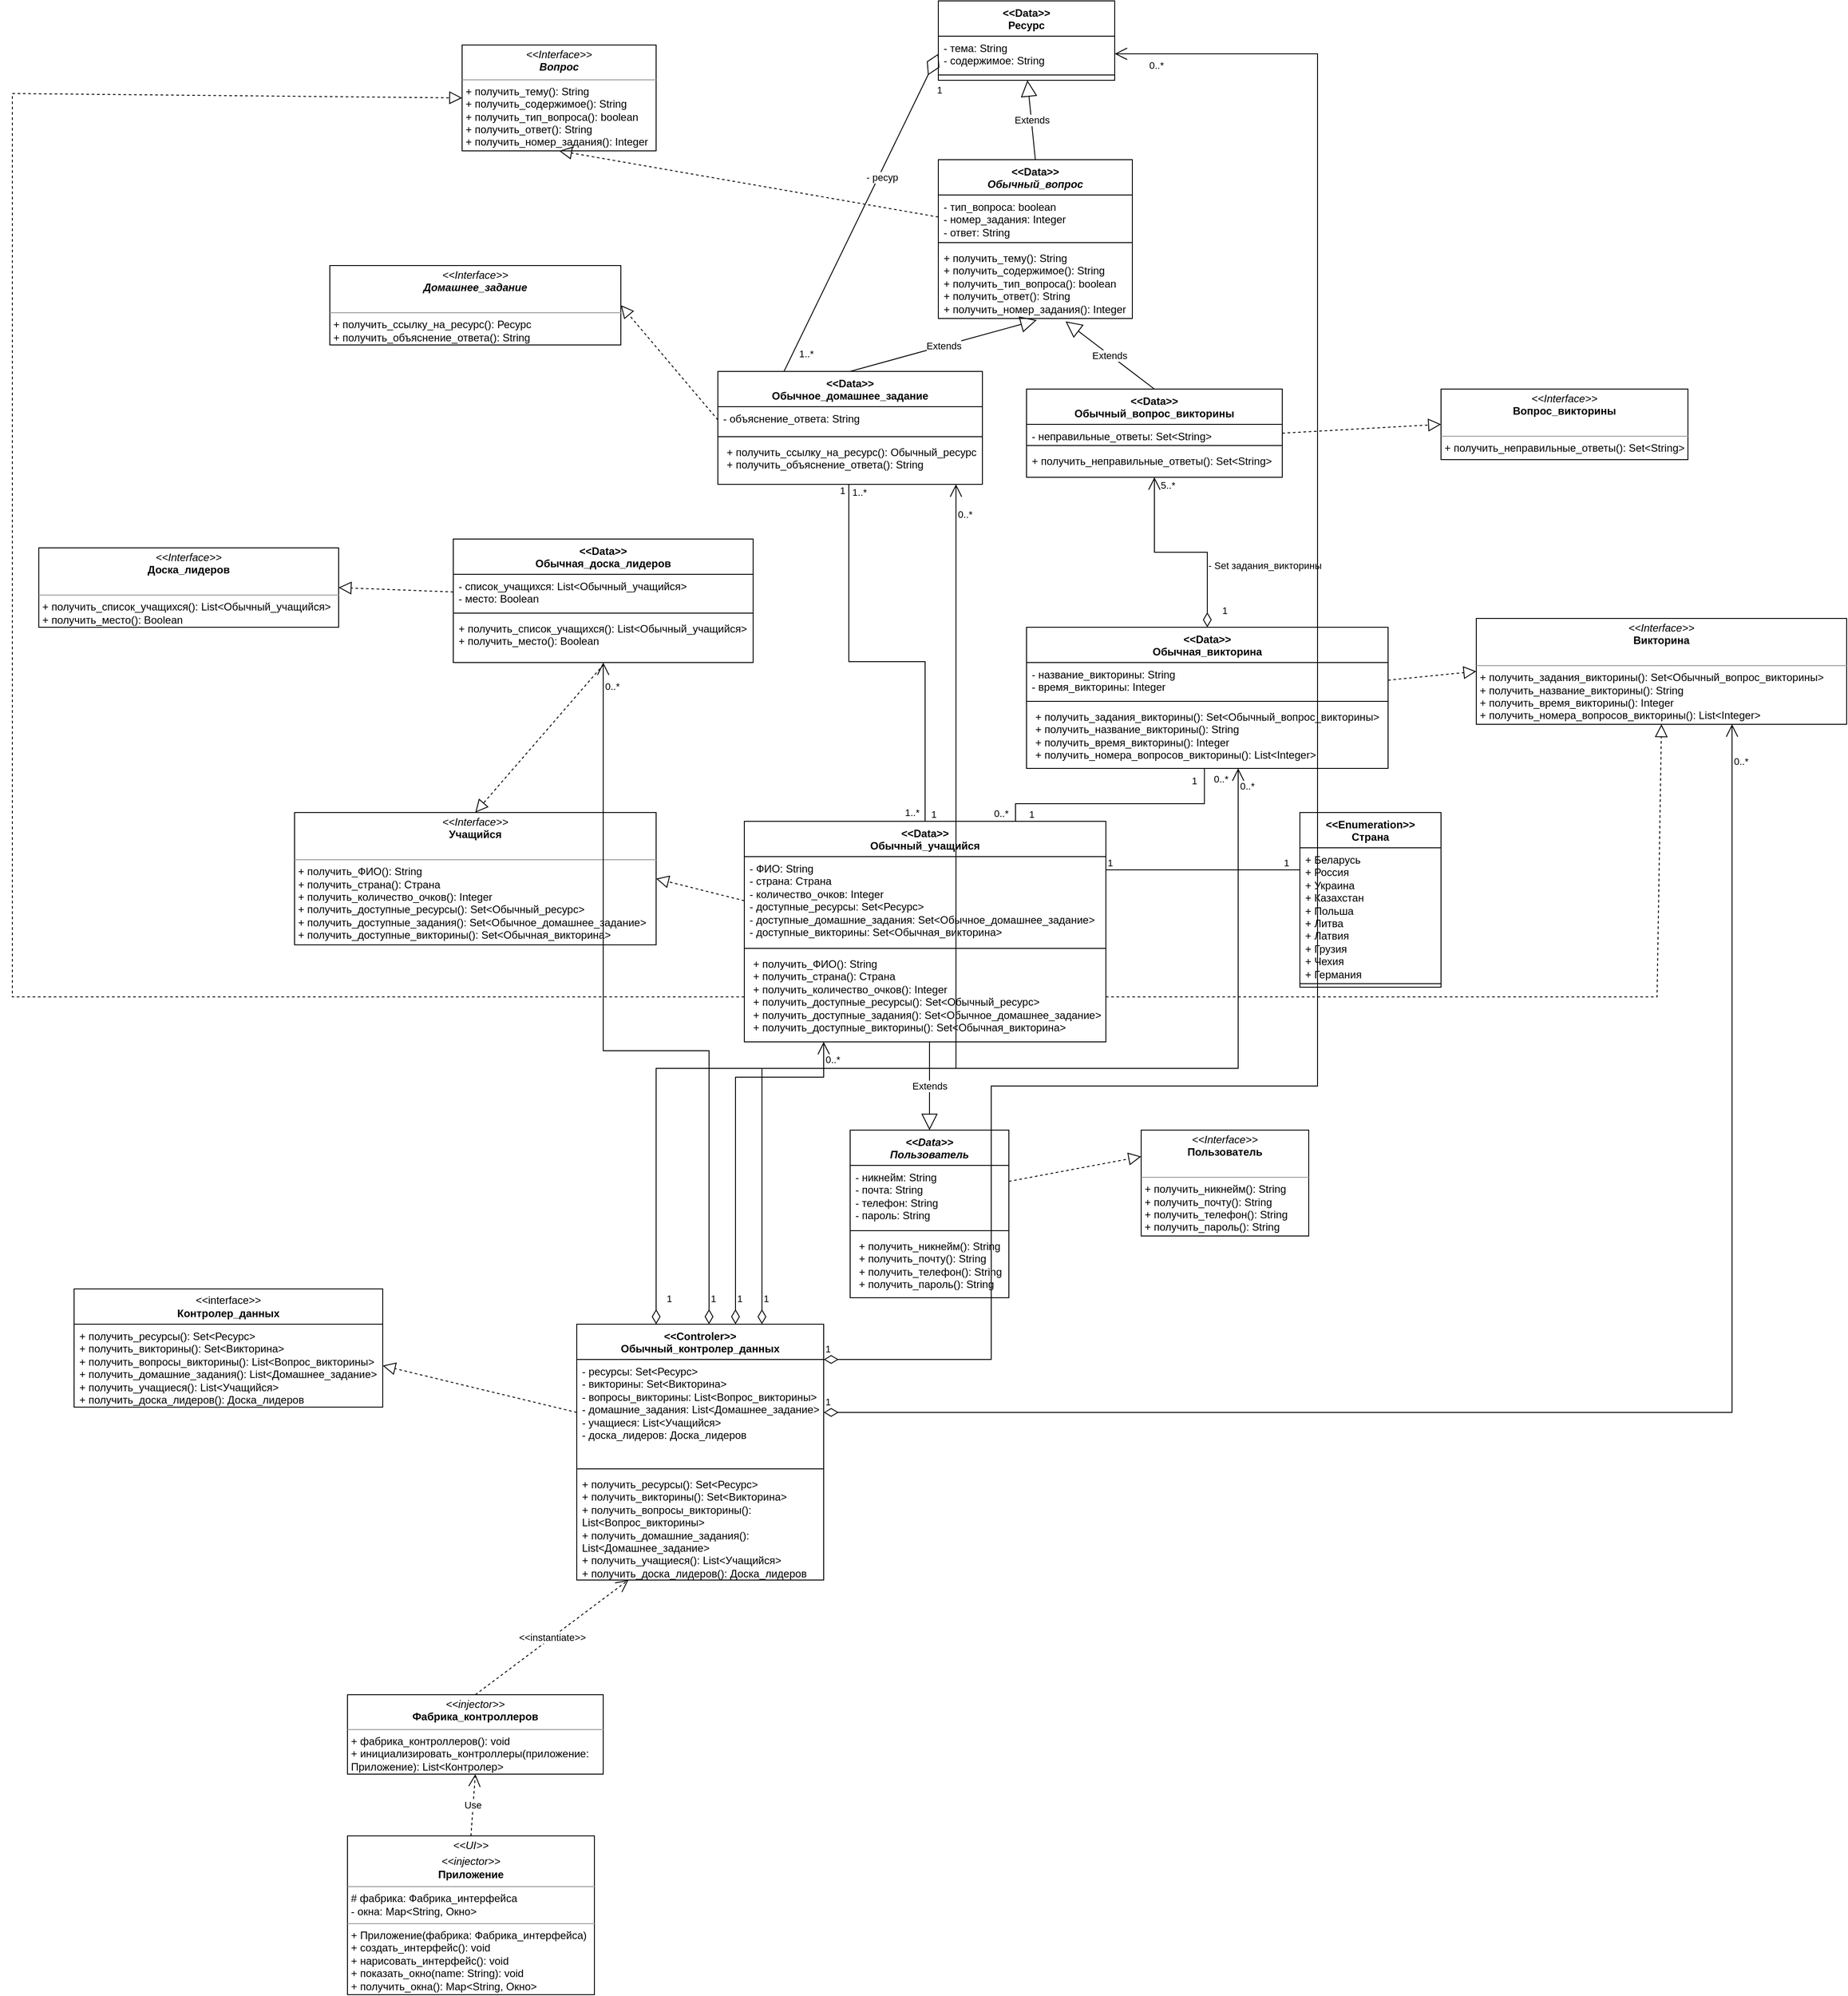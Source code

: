 <mxfile version="22.1.4" type="device">
  <diagram name="Страница — 1" id="WNhZa8YI8Y1QSuW_6eWL">
    <mxGraphModel dx="1750" dy="1505" grid="1" gridSize="10" guides="0" tooltips="1" connect="1" arrows="1" fold="1" page="1" pageScale="1" pageWidth="827" pageHeight="1169" math="0" shadow="0">
      <root>
        <mxCell id="0" />
        <mxCell id="1" parent="0" />
        <mxCell id="aSfR3cdHJvdj-De-Dn_6-27" value="Extends" style="endArrow=block;endSize=16;endFill=0;html=1;rounded=0;entryX=0.656;entryY=1.041;entryDx=0;entryDy=0;entryPerimeter=0;exitX=0.5;exitY=0;exitDx=0;exitDy=0;" parent="1" source="aSfR3cdHJvdj-De-Dn_6-136" target="aSfR3cdHJvdj-De-Dn_6-111" edge="1">
          <mxGeometry width="160" relative="1" as="geometry">
            <mxPoint x="460.0" y="340" as="sourcePoint" />
            <mxPoint x="325.63" y="140" as="targetPoint" />
          </mxGeometry>
        </mxCell>
        <mxCell id="aSfR3cdHJvdj-De-Dn_6-40" value="Extends" style="endArrow=block;endSize=16;endFill=0;html=1;rounded=0;entryX=0.507;entryY=1.022;entryDx=0;entryDy=0;entryPerimeter=0;exitX=0.5;exitY=0;exitDx=0;exitDy=0;" parent="1" source="aSfR3cdHJvdj-De-Dn_6-124" target="aSfR3cdHJvdj-De-Dn_6-111" edge="1">
          <mxGeometry width="160" relative="1" as="geometry">
            <mxPoint x="175" y="360.0" as="sourcePoint" />
            <mxPoint x="304.63" y="140" as="targetPoint" />
          </mxGeometry>
        </mxCell>
        <mxCell id="aSfR3cdHJvdj-De-Dn_6-43" value="&lt;i&gt;&amp;lt;&amp;lt;Data&amp;gt;&amp;gt;&lt;br&gt;Пользователь&lt;/i&gt;" style="swimlane;fontStyle=1;align=center;verticalAlign=top;childLayout=stackLayout;horizontal=1;startSize=40;horizontalStack=0;resizeParent=1;resizeParentMax=0;resizeLast=0;collapsible=1;marginBottom=0;whiteSpace=wrap;html=1;" parent="1" vertex="1">
          <mxGeometry x="150" y="1180" width="180" height="190" as="geometry" />
        </mxCell>
        <mxCell id="aSfR3cdHJvdj-De-Dn_6-44" value="- никнейм: String&lt;br&gt;- почта: String&lt;br&gt;- телефон: String&lt;br&gt;- пароль: String" style="text;strokeColor=none;fillColor=none;align=left;verticalAlign=top;spacingLeft=4;spacingRight=4;overflow=hidden;rotatable=0;points=[[0,0.5],[1,0.5]];portConstraint=eastwest;whiteSpace=wrap;html=1;" parent="aSfR3cdHJvdj-De-Dn_6-43" vertex="1">
          <mxGeometry y="40" width="180" height="70" as="geometry" />
        </mxCell>
        <mxCell id="aSfR3cdHJvdj-De-Dn_6-45" value="" style="line;strokeWidth=1;fillColor=none;align=left;verticalAlign=middle;spacingTop=-1;spacingLeft=3;spacingRight=3;rotatable=0;labelPosition=right;points=[];portConstraint=eastwest;strokeColor=inherit;" parent="aSfR3cdHJvdj-De-Dn_6-43" vertex="1">
          <mxGeometry y="110" width="180" height="8" as="geometry" />
        </mxCell>
        <mxCell id="aSfR3cdHJvdj-De-Dn_6-46" value="&lt;p style=&quot;border-color: var(--border-color); margin: 0px 0px 0px 4px;&quot;&gt;+ получить_никнейм(): String&lt;/p&gt;&lt;p style=&quot;border-color: var(--border-color); margin: 0px 0px 0px 4px;&quot;&gt;+ получить_почту(): String&lt;/p&gt;&lt;p style=&quot;border-color: var(--border-color); margin: 0px 0px 0px 4px;&quot;&gt;+ получить_телефон(): String&lt;/p&gt;&lt;p style=&quot;border-color: var(--border-color); margin: 0px 0px 0px 4px;&quot;&gt;+ получить_пароль(): String&lt;/p&gt;" style="text;strokeColor=none;fillColor=none;align=left;verticalAlign=top;spacingLeft=4;spacingRight=4;overflow=hidden;rotatable=0;points=[[0,0.5],[1,0.5]];portConstraint=eastwest;whiteSpace=wrap;html=1;" parent="aSfR3cdHJvdj-De-Dn_6-43" vertex="1">
          <mxGeometry y="118" width="180" height="72" as="geometry" />
        </mxCell>
        <mxCell id="aSfR3cdHJvdj-De-Dn_6-47" value="&amp;lt;&amp;lt;Data&amp;gt;&amp;gt;&lt;br&gt;Обычный_учащийся" style="swimlane;fontStyle=1;align=center;verticalAlign=top;childLayout=stackLayout;horizontal=1;startSize=40;horizontalStack=0;resizeParent=1;resizeParentMax=0;resizeLast=0;collapsible=1;marginBottom=0;whiteSpace=wrap;html=1;" parent="1" vertex="1">
          <mxGeometry x="30" y="830" width="410" height="250" as="geometry" />
        </mxCell>
        <mxCell id="aSfR3cdHJvdj-De-Dn_6-48" value="- ФИО: String&lt;br&gt;- страна: Страна&lt;br&gt;- количество_очков: Integer&lt;br&gt;- доступные_ресурсы: Set&amp;lt;Ресурс&amp;gt;&lt;br&gt;- доступные_домашние_задания: Set&amp;lt;Обычное_домашнее_задание&amp;gt;&lt;br&gt;- доступные_викторины: Set&amp;lt;Обычная_викторина&amp;gt;" style="text;strokeColor=none;fillColor=none;align=left;verticalAlign=top;spacingLeft=4;spacingRight=4;overflow=hidden;rotatable=0;points=[[0,0.5],[1,0.5]];portConstraint=eastwest;whiteSpace=wrap;html=1;" parent="aSfR3cdHJvdj-De-Dn_6-47" vertex="1">
          <mxGeometry y="40" width="410" height="100" as="geometry" />
        </mxCell>
        <mxCell id="aSfR3cdHJvdj-De-Dn_6-49" value="" style="line;strokeWidth=1;fillColor=none;align=left;verticalAlign=middle;spacingTop=-1;spacingLeft=3;spacingRight=3;rotatable=0;labelPosition=right;points=[];portConstraint=eastwest;strokeColor=inherit;" parent="aSfR3cdHJvdj-De-Dn_6-47" vertex="1">
          <mxGeometry y="140" width="410" height="8" as="geometry" />
        </mxCell>
        <mxCell id="aSfR3cdHJvdj-De-Dn_6-50" value="&lt;p style=&quot;border-color: var(--border-color); margin: 0px 0px 0px 4px;&quot;&gt;+ получить_ФИО(): String&lt;/p&gt;&lt;p style=&quot;border-color: var(--border-color); margin: 0px 0px 0px 4px;&quot;&gt;+ получить_страна(): Страна&lt;/p&gt;&lt;p style=&quot;border-color: var(--border-color); margin: 0px 0px 0px 4px;&quot;&gt;+ получить_количество_очков(): Integer&lt;/p&gt;&lt;p style=&quot;border-color: var(--border-color); margin: 0px 0px 0px 4px;&quot;&gt;+ получить_доступные_ресурсы(): Set&amp;lt;Обычный_ресурс&amp;gt;&lt;/p&gt;&lt;p style=&quot;border-color: var(--border-color); margin: 0px 0px 0px 4px;&quot;&gt;+ получить_доступные_задания(): Set&amp;lt;Обычное_домашнее_задание&amp;gt;&lt;/p&gt;&lt;p style=&quot;border-color: var(--border-color); margin: 0px 0px 0px 4px;&quot;&gt;+ получить_доступные_викторины(): Set&amp;lt;Обычная_викторина&amp;gt;&lt;/p&gt;" style="text;strokeColor=none;fillColor=none;align=left;verticalAlign=top;spacingLeft=4;spacingRight=4;overflow=hidden;rotatable=0;points=[[0,0.5],[1,0.5]];portConstraint=eastwest;whiteSpace=wrap;html=1;" parent="aSfR3cdHJvdj-De-Dn_6-47" vertex="1">
          <mxGeometry y="148" width="410" height="102" as="geometry" />
        </mxCell>
        <mxCell id="aSfR3cdHJvdj-De-Dn_6-58" value="&amp;lt;&amp;lt;Enumeration&amp;gt;&amp;gt;&lt;br&gt;Страна" style="swimlane;fontStyle=1;align=center;verticalAlign=top;childLayout=stackLayout;horizontal=1;startSize=40;horizontalStack=0;resizeParent=1;resizeParentMax=0;resizeLast=0;collapsible=1;marginBottom=0;whiteSpace=wrap;html=1;" parent="1" vertex="1">
          <mxGeometry x="660" y="820" width="160" height="198" as="geometry" />
        </mxCell>
        <mxCell id="aSfR3cdHJvdj-De-Dn_6-59" value="+ Беларусь&lt;br&gt;+ Россия&lt;br&gt;+ Украина&lt;br&gt;+ Казахстан&lt;br&gt;+ Польша&lt;br&gt;+ Литва&lt;br&gt;+ Латвия&lt;br&gt;+ Грузия&lt;br&gt;+ Чехия&lt;br&gt;+ Германия" style="text;strokeColor=none;fillColor=none;align=left;verticalAlign=top;spacingLeft=4;spacingRight=4;overflow=hidden;rotatable=0;points=[[0,0.5],[1,0.5]];portConstraint=eastwest;whiteSpace=wrap;html=1;" parent="aSfR3cdHJvdj-De-Dn_6-58" vertex="1">
          <mxGeometry y="40" width="160" height="150" as="geometry" />
        </mxCell>
        <mxCell id="aSfR3cdHJvdj-De-Dn_6-60" value="" style="line;strokeWidth=1;fillColor=none;align=left;verticalAlign=middle;spacingTop=-1;spacingLeft=3;spacingRight=3;rotatable=0;labelPosition=right;points=[];portConstraint=eastwest;strokeColor=inherit;" parent="aSfR3cdHJvdj-De-Dn_6-58" vertex="1">
          <mxGeometry y="190" width="160" height="8" as="geometry" />
        </mxCell>
        <mxCell id="aSfR3cdHJvdj-De-Dn_6-67" value="&lt;p style=&quot;margin:0px;margin-top:4px;text-align:center;&quot;&gt;&lt;i&gt;&amp;lt;&amp;lt;Interface&amp;gt;&amp;gt;&lt;/i&gt;&lt;br&gt;&lt;b&gt;&lt;i&gt;Вопрос&lt;/i&gt;&lt;/b&gt;&lt;/p&gt;&lt;hr size=&quot;1&quot;&gt;&lt;p style=&quot;margin:0px;margin-left:4px;&quot;&gt;&lt;/p&gt;&lt;p style=&quot;margin:0px;margin-left:4px;&quot;&gt;+ получить_тему(): String&lt;br style=&quot;border-color: var(--border-color);&quot;&gt;+ получить_содержимое():&amp;nbsp;String&lt;/p&gt;&lt;p style=&quot;margin:0px;margin-left:4px;&quot;&gt;+ получить_тип_вопроса(): boolean&lt;br style=&quot;border-color: var(--border-color);&quot;&gt;+ получить_ответ(): String&lt;/p&gt;&lt;p style=&quot;margin:0px;margin-left:4px;&quot;&gt;+ получить_номер_задания(): Integer&lt;/p&gt;" style="verticalAlign=top;align=left;overflow=fill;fontSize=12;fontFamily=Helvetica;html=1;whiteSpace=wrap;" parent="1" vertex="1">
          <mxGeometry x="-290" y="-50" width="220" height="120" as="geometry" />
        </mxCell>
        <mxCell id="aSfR3cdHJvdj-De-Dn_6-82" value="&lt;p style=&quot;margin:0px;margin-top:4px;text-align:center;&quot;&gt;&lt;i&gt;&amp;lt;&amp;lt;Interface&amp;gt;&amp;gt;&lt;/i&gt;&lt;br&gt;&lt;b&gt;&lt;i&gt;Домашнее_задание&lt;/i&gt;&lt;/b&gt;&lt;/p&gt;&lt;p style=&quot;margin:0px;margin-left:4px;&quot;&gt;&lt;br&gt;&lt;/p&gt;&lt;hr size=&quot;1&quot;&gt;&lt;p style=&quot;margin:0px;margin-left:4px;&quot;&gt;+ получить_ссылку_на_ресурс(): Ресурс&lt;/p&gt;&lt;p style=&quot;margin:0px;margin-left:4px;&quot;&gt;+ получить_объяснение_ответа(): String&lt;/p&gt;" style="verticalAlign=top;align=left;overflow=fill;fontSize=12;fontFamily=Helvetica;html=1;whiteSpace=wrap;" parent="1" vertex="1">
          <mxGeometry x="-440" y="200" width="330" height="90" as="geometry" />
        </mxCell>
        <mxCell id="aSfR3cdHJvdj-De-Dn_6-95" value="Extends" style="endArrow=block;endSize=16;endFill=0;html=1;rounded=0;entryX=0.505;entryY=1.025;entryDx=0;entryDy=0;entryPerimeter=0;exitX=0.5;exitY=0;exitDx=0;exitDy=0;" parent="1" source="aSfR3cdHJvdj-De-Dn_6-108" target="aSfR3cdHJvdj-De-Dn_6-107" edge="1">
          <mxGeometry width="160" relative="1" as="geometry">
            <mxPoint x="325" y="100" as="sourcePoint" />
            <mxPoint x="328.88" y="-23.844" as="targetPoint" />
          </mxGeometry>
        </mxCell>
        <mxCell id="aSfR3cdHJvdj-De-Dn_6-104" value="&lt;b style=&quot;border-color: var(--border-color);&quot;&gt;&amp;lt;&amp;lt;Data&amp;gt;&amp;gt;&lt;br style=&quot;border-color: var(--border-color);&quot;&gt;Ресурс&lt;/b&gt;" style="swimlane;fontStyle=1;align=center;verticalAlign=top;childLayout=stackLayout;horizontal=1;startSize=40;horizontalStack=0;resizeParent=1;resizeParentMax=0;resizeLast=0;collapsible=1;marginBottom=0;whiteSpace=wrap;html=1;" parent="1" vertex="1">
          <mxGeometry x="250" y="-100" width="200" height="90" as="geometry" />
        </mxCell>
        <mxCell id="aSfR3cdHJvdj-De-Dn_6-105" value="- тема: String&lt;br style=&quot;border-color: var(--border-color);&quot;&gt;- содержимое: String" style="text;strokeColor=none;fillColor=none;align=left;verticalAlign=top;spacingLeft=4;spacingRight=4;overflow=hidden;rotatable=0;points=[[0,0.5],[1,0.5]];portConstraint=eastwest;whiteSpace=wrap;html=1;" parent="aSfR3cdHJvdj-De-Dn_6-104" vertex="1">
          <mxGeometry y="40" width="200" height="40" as="geometry" />
        </mxCell>
        <mxCell id="aSfR3cdHJvdj-De-Dn_6-106" value="" style="line;strokeWidth=1;fillColor=none;align=left;verticalAlign=middle;spacingTop=-1;spacingLeft=3;spacingRight=3;rotatable=0;labelPosition=right;points=[];portConstraint=eastwest;strokeColor=inherit;" parent="aSfR3cdHJvdj-De-Dn_6-104" vertex="1">
          <mxGeometry y="80" width="200" height="8" as="geometry" />
        </mxCell>
        <mxCell id="aSfR3cdHJvdj-De-Dn_6-107" value="." style="text;strokeColor=none;fillColor=none;align=left;verticalAlign=top;spacingLeft=4;spacingRight=4;overflow=hidden;rotatable=0;points=[[0,0.5],[1,0.5]];portConstraint=eastwest;whiteSpace=wrap;html=1;" parent="aSfR3cdHJvdj-De-Dn_6-104" vertex="1">
          <mxGeometry y="88" width="200" height="2" as="geometry" />
        </mxCell>
        <mxCell id="aSfR3cdHJvdj-De-Dn_6-108" value="&amp;lt;&amp;lt;Data&amp;gt;&amp;gt;&lt;br style=&quot;border-color: var(--border-color);&quot;&gt;&lt;i&gt;Обычный_вопрос&lt;/i&gt;" style="swimlane;fontStyle=1;align=center;verticalAlign=top;childLayout=stackLayout;horizontal=1;startSize=40;horizontalStack=0;resizeParent=1;resizeParentMax=0;resizeLast=0;collapsible=1;marginBottom=0;whiteSpace=wrap;html=1;" parent="1" vertex="1">
          <mxGeometry x="250" y="80" width="220" height="180" as="geometry" />
        </mxCell>
        <mxCell id="aSfR3cdHJvdj-De-Dn_6-109" value="- тип_вопроса: boolean&lt;br&gt;- номер_задания: Integer&lt;br style=&quot;border-color: var(--border-color);&quot;&gt;- ответ: String" style="text;strokeColor=none;fillColor=none;align=left;verticalAlign=top;spacingLeft=4;spacingRight=4;overflow=hidden;rotatable=0;points=[[0,0.5],[1,0.5]];portConstraint=eastwest;whiteSpace=wrap;html=1;" parent="aSfR3cdHJvdj-De-Dn_6-108" vertex="1">
          <mxGeometry y="40" width="220" height="50" as="geometry" />
        </mxCell>
        <mxCell id="aSfR3cdHJvdj-De-Dn_6-110" value="" style="line;strokeWidth=1;fillColor=none;align=left;verticalAlign=middle;spacingTop=-1;spacingLeft=3;spacingRight=3;rotatable=0;labelPosition=right;points=[];portConstraint=eastwest;strokeColor=inherit;" parent="aSfR3cdHJvdj-De-Dn_6-108" vertex="1">
          <mxGeometry y="90" width="220" height="8" as="geometry" />
        </mxCell>
        <mxCell id="aSfR3cdHJvdj-De-Dn_6-111" value="+ получить_тему(): String&lt;br style=&quot;border-color: var(--border-color);&quot;&gt;+ получить_содержимое():&amp;nbsp;String&lt;br&gt;+ получить_тип_вопроса(): boolean&lt;br style=&quot;border-color: var(--border-color);&quot;&gt;+ получить_ответ(): String&lt;br&gt;+ получить_номер_задания(): Integer" style="text;strokeColor=none;fillColor=none;align=left;verticalAlign=top;spacingLeft=4;spacingRight=4;overflow=hidden;rotatable=0;points=[[0,0.5],[1,0.5]];portConstraint=eastwest;whiteSpace=wrap;html=1;" parent="aSfR3cdHJvdj-De-Dn_6-108" vertex="1">
          <mxGeometry y="98" width="220" height="82" as="geometry" />
        </mxCell>
        <mxCell id="aSfR3cdHJvdj-De-Dn_6-124" value="&amp;lt;&amp;lt;Data&amp;gt;&amp;gt;&lt;br style=&quot;border-color: var(--border-color);&quot;&gt;Обычное_домашнее_задание" style="swimlane;fontStyle=1;align=center;verticalAlign=top;childLayout=stackLayout;horizontal=1;startSize=40;horizontalStack=0;resizeParent=1;resizeParentMax=0;resizeLast=0;collapsible=1;marginBottom=0;whiteSpace=wrap;html=1;" parent="1" vertex="1">
          <mxGeometry y="320" width="300" height="128" as="geometry" />
        </mxCell>
        <mxCell id="aSfR3cdHJvdj-De-Dn_6-125" value="- объяснение_ответа: String" style="text;strokeColor=none;fillColor=none;align=left;verticalAlign=top;spacingLeft=4;spacingRight=4;overflow=hidden;rotatable=0;points=[[0,0.5],[1,0.5]];portConstraint=eastwest;whiteSpace=wrap;html=1;" parent="aSfR3cdHJvdj-De-Dn_6-124" vertex="1">
          <mxGeometry y="40" width="300" height="30" as="geometry" />
        </mxCell>
        <mxCell id="aSfR3cdHJvdj-De-Dn_6-126" value="" style="line;strokeWidth=1;fillColor=none;align=left;verticalAlign=middle;spacingTop=-1;spacingLeft=3;spacingRight=3;rotatable=0;labelPosition=right;points=[];portConstraint=eastwest;strokeColor=inherit;" parent="aSfR3cdHJvdj-De-Dn_6-124" vertex="1">
          <mxGeometry y="70" width="300" height="8" as="geometry" />
        </mxCell>
        <mxCell id="aSfR3cdHJvdj-De-Dn_6-127" value="&lt;p style=&quot;border-color: var(--border-color); margin: 0px 0px 0px 4px;&quot;&gt;+ получить_ссылку_на_ресурс(): Обычный_ресурс&lt;/p&gt;&lt;p style=&quot;border-color: var(--border-color); margin: 0px 0px 0px 4px;&quot;&gt;+ получить_объяснение_ответа(): String&lt;/p&gt;" style="text;strokeColor=none;fillColor=none;align=left;verticalAlign=top;spacingLeft=4;spacingRight=4;overflow=hidden;rotatable=0;points=[[0,0.5],[1,0.5]];portConstraint=eastwest;whiteSpace=wrap;html=1;" parent="aSfR3cdHJvdj-De-Dn_6-124" vertex="1">
          <mxGeometry y="78" width="300" height="50" as="geometry" />
        </mxCell>
        <mxCell id="aSfR3cdHJvdj-De-Dn_6-136" value="&amp;lt;&amp;lt;Data&amp;gt;&amp;gt;&lt;br style=&quot;border-color: var(--border-color);&quot;&gt;&lt;span style=&quot;border-color: var(--border-color);&quot;&gt;Обычный_вопрос_викторины&lt;/span&gt;" style="swimlane;fontStyle=1;align=center;verticalAlign=top;childLayout=stackLayout;horizontal=1;startSize=40;horizontalStack=0;resizeParent=1;resizeParentMax=0;resizeLast=0;collapsible=1;marginBottom=0;whiteSpace=wrap;html=1;" parent="1" vertex="1">
          <mxGeometry x="350" y="340" width="290" height="100" as="geometry" />
        </mxCell>
        <mxCell id="aSfR3cdHJvdj-De-Dn_6-137" value="- неправильные_ответы: Set&amp;lt;String&amp;gt;" style="text;strokeColor=none;fillColor=none;align=left;verticalAlign=top;spacingLeft=4;spacingRight=4;overflow=hidden;rotatable=0;points=[[0,0.5],[1,0.5]];portConstraint=eastwest;whiteSpace=wrap;html=1;" parent="aSfR3cdHJvdj-De-Dn_6-136" vertex="1">
          <mxGeometry y="40" width="290" height="20" as="geometry" />
        </mxCell>
        <mxCell id="aSfR3cdHJvdj-De-Dn_6-138" value="" style="line;strokeWidth=1;fillColor=none;align=left;verticalAlign=middle;spacingTop=-1;spacingLeft=3;spacingRight=3;rotatable=0;labelPosition=right;points=[];portConstraint=eastwest;strokeColor=inherit;" parent="aSfR3cdHJvdj-De-Dn_6-136" vertex="1">
          <mxGeometry y="60" width="290" height="8" as="geometry" />
        </mxCell>
        <mxCell id="aSfR3cdHJvdj-De-Dn_6-139" value="+ получить_неправильные_ответы(): Set&amp;lt;String&amp;gt;" style="text;strokeColor=none;fillColor=none;align=left;verticalAlign=top;spacingLeft=4;spacingRight=4;overflow=hidden;rotatable=0;points=[[0,0.5],[1,0.5]];portConstraint=eastwest;whiteSpace=wrap;html=1;" parent="aSfR3cdHJvdj-De-Dn_6-136" vertex="1">
          <mxGeometry y="68" width="290" height="32" as="geometry" />
        </mxCell>
        <mxCell id="aSfR3cdHJvdj-De-Dn_6-141" value="&amp;lt;&amp;lt;Data&amp;gt;&amp;gt;&lt;br style=&quot;border-color: var(--border-color);&quot;&gt;&lt;span style=&quot;border-color: var(--border-color);&quot;&gt;Обычная_викторина&lt;/span&gt;" style="swimlane;fontStyle=1;align=center;verticalAlign=top;childLayout=stackLayout;horizontal=1;startSize=40;horizontalStack=0;resizeParent=1;resizeParentMax=0;resizeLast=0;collapsible=1;marginBottom=0;whiteSpace=wrap;html=1;" parent="1" vertex="1">
          <mxGeometry x="350" y="610" width="410" height="160" as="geometry" />
        </mxCell>
        <mxCell id="aSfR3cdHJvdj-De-Dn_6-142" value="- название_викторины: String&lt;br&gt;- время_викторины: Integer" style="text;strokeColor=none;fillColor=none;align=left;verticalAlign=top;spacingLeft=4;spacingRight=4;overflow=hidden;rotatable=0;points=[[0,0.5],[1,0.5]];portConstraint=eastwest;whiteSpace=wrap;html=1;" parent="aSfR3cdHJvdj-De-Dn_6-141" vertex="1">
          <mxGeometry y="40" width="410" height="40" as="geometry" />
        </mxCell>
        <mxCell id="aSfR3cdHJvdj-De-Dn_6-143" value="" style="line;strokeWidth=1;fillColor=none;align=left;verticalAlign=middle;spacingTop=-1;spacingLeft=3;spacingRight=3;rotatable=0;labelPosition=right;points=[];portConstraint=eastwest;strokeColor=inherit;" parent="aSfR3cdHJvdj-De-Dn_6-141" vertex="1">
          <mxGeometry y="80" width="410" height="8" as="geometry" />
        </mxCell>
        <mxCell id="aSfR3cdHJvdj-De-Dn_6-144" value="&lt;p style=&quot;border-color: var(--border-color); margin: 0px 0px 0px 4px;&quot;&gt;+ получить_задания_викторины(): Set&amp;lt;Обычный_вопрос_викторины&amp;gt;&lt;/p&gt;&lt;p style=&quot;border-color: var(--border-color); margin: 0px 0px 0px 4px;&quot;&gt;+ получить_название_викторины(): String&lt;/p&gt;&lt;p style=&quot;border-color: var(--border-color); margin: 0px 0px 0px 4px;&quot;&gt;+ получить_время_викторины(): Integer&lt;br style=&quot;border-color: var(--border-color);&quot;&gt;&lt;/p&gt;&lt;p style=&quot;border-color: var(--border-color); margin: 0px 0px 0px 4px;&quot;&gt;+ получить_номера_вопросов_викторины(): List&amp;lt;Integer&amp;gt;&lt;/p&gt;" style="text;strokeColor=none;fillColor=none;align=left;verticalAlign=top;spacingLeft=4;spacingRight=4;overflow=hidden;rotatable=0;points=[[0,0.5],[1,0.5]];portConstraint=eastwest;whiteSpace=wrap;html=1;" parent="aSfR3cdHJvdj-De-Dn_6-141" vertex="1">
          <mxGeometry y="88" width="410" height="72" as="geometry" />
        </mxCell>
        <mxCell id="aSfR3cdHJvdj-De-Dn_6-145" value="Extends" style="endArrow=block;endSize=16;endFill=0;html=1;rounded=0;entryX=0.5;entryY=0;entryDx=0;entryDy=0;" parent="1" target="aSfR3cdHJvdj-De-Dn_6-43" edge="1">
          <mxGeometry width="160" relative="1" as="geometry">
            <mxPoint x="240" y="1080" as="sourcePoint" />
            <mxPoint x="250" y="780" as="targetPoint" />
          </mxGeometry>
        </mxCell>
        <mxCell id="aSfR3cdHJvdj-De-Dn_6-152" value="" style="endArrow=none;html=1;edgeStyle=orthogonalEdgeStyle;rounded=0;exitX=1.001;exitY=0.15;exitDx=0;exitDy=0;exitPerimeter=0;" parent="1" source="aSfR3cdHJvdj-De-Dn_6-48" edge="1">
          <mxGeometry relative="1" as="geometry">
            <mxPoint x="360" y="890" as="sourcePoint" />
            <mxPoint x="660" y="885" as="targetPoint" />
            <Array as="points" />
          </mxGeometry>
        </mxCell>
        <mxCell id="aSfR3cdHJvdj-De-Dn_6-153" value="1" style="edgeLabel;resizable=0;html=1;align=left;verticalAlign=bottom;" parent="aSfR3cdHJvdj-De-Dn_6-152" connectable="0" vertex="1">
          <mxGeometry x="-1" relative="1" as="geometry" />
        </mxCell>
        <mxCell id="aSfR3cdHJvdj-De-Dn_6-154" value="1" style="edgeLabel;resizable=0;html=1;align=right;verticalAlign=bottom;" parent="aSfR3cdHJvdj-De-Dn_6-152" connectable="0" vertex="1">
          <mxGeometry x="1" relative="1" as="geometry">
            <mxPoint x="-11" as="offset" />
          </mxGeometry>
        </mxCell>
        <mxCell id="aSfR3cdHJvdj-De-Dn_6-160" value="&lt;p style=&quot;margin:0px;margin-top:4px;text-align:center;&quot;&gt;&lt;i&gt;&amp;lt;&amp;lt;Interface&amp;gt;&amp;gt;&lt;/i&gt;&lt;br&gt;&lt;b&gt;Вопрос_викторины&lt;/b&gt;&lt;br&gt;&lt;/p&gt;&lt;p style=&quot;margin:0px;margin-left:4px;&quot;&gt;&lt;br&gt;&lt;/p&gt;&lt;hr size=&quot;1&quot;&gt;&lt;p style=&quot;margin:0px;margin-left:4px;&quot;&gt;+ получить_неправильные_ответы(): Set&amp;lt;String&amp;gt;&lt;/p&gt;" style="verticalAlign=top;align=left;overflow=fill;fontSize=12;fontFamily=Helvetica;html=1;whiteSpace=wrap;" parent="1" vertex="1">
          <mxGeometry x="820" y="340" width="280" height="80" as="geometry" />
        </mxCell>
        <mxCell id="aSfR3cdHJvdj-De-Dn_6-162" value="&lt;p style=&quot;margin:0px;margin-top:4px;text-align:center;&quot;&gt;&lt;i&gt;&amp;lt;&amp;lt;Interface&amp;gt;&amp;gt;&lt;/i&gt;&lt;br&gt;&lt;b&gt;Викторина&lt;/b&gt;&lt;/p&gt;&lt;p style=&quot;margin:0px;margin-left:4px;&quot;&gt;&lt;br&gt;&lt;/p&gt;&lt;hr size=&quot;1&quot;&gt;&lt;p style=&quot;margin:0px;margin-left:4px;&quot;&gt;+ получить_задания_викторины(): Set&amp;lt;Обычный_вопрос_викторины&amp;gt;&lt;/p&gt;&lt;p style=&quot;border-color: var(--border-color); margin: 0px 0px 0px 4px;&quot;&gt;+ получить_название_викторины(): String&lt;/p&gt;&lt;p style=&quot;margin:0px;margin-left:4px;&quot;&gt;+ получить_время_викторины(): Integer&lt;br&gt;&lt;/p&gt;&lt;p style=&quot;margin:0px;margin-left:4px;&quot;&gt;&lt;span style=&quot;background-color: initial;&quot;&gt;+ получить_номера_вопросов_викторины(): List&amp;lt;Integer&amp;gt;&lt;/span&gt;&lt;/p&gt;" style="verticalAlign=top;align=left;overflow=fill;fontSize=12;fontFamily=Helvetica;html=1;whiteSpace=wrap;" parent="1" vertex="1">
          <mxGeometry x="860" y="600" width="420" height="120" as="geometry" />
        </mxCell>
        <mxCell id="Mv1tZxfApcEj3lwHu2p3-2" value="&amp;lt;&amp;lt;Data&amp;gt;&amp;gt;&lt;br&gt;Обычная_доска_лидеров" style="swimlane;fontStyle=1;align=center;verticalAlign=top;childLayout=stackLayout;horizontal=1;startSize=40;horizontalStack=0;resizeParent=1;resizeParentMax=0;resizeLast=0;collapsible=1;marginBottom=0;whiteSpace=wrap;html=1;" vertex="1" parent="1">
          <mxGeometry x="-300" y="510" width="340" height="140" as="geometry" />
        </mxCell>
        <mxCell id="Mv1tZxfApcEj3lwHu2p3-3" value="- список_учащихся: List&amp;lt;Обычный_учащийся&amp;gt;&lt;br&gt;- место: Boolean" style="text;strokeColor=none;fillColor=none;align=left;verticalAlign=top;spacingLeft=4;spacingRight=4;overflow=hidden;rotatable=0;points=[[0,0.5],[1,0.5]];portConstraint=eastwest;whiteSpace=wrap;html=1;" vertex="1" parent="Mv1tZxfApcEj3lwHu2p3-2">
          <mxGeometry y="40" width="340" height="40" as="geometry" />
        </mxCell>
        <mxCell id="Mv1tZxfApcEj3lwHu2p3-4" value="" style="line;strokeWidth=1;fillColor=none;align=left;verticalAlign=middle;spacingTop=-1;spacingLeft=3;spacingRight=3;rotatable=0;labelPosition=right;points=[];portConstraint=eastwest;strokeColor=inherit;" vertex="1" parent="Mv1tZxfApcEj3lwHu2p3-2">
          <mxGeometry y="80" width="340" height="8" as="geometry" />
        </mxCell>
        <mxCell id="Mv1tZxfApcEj3lwHu2p3-5" value="+ получить_список_учащихся(): List&amp;lt;Обычный_учащийся&amp;gt;&lt;br&gt;+ получить_место(): Boolean" style="text;strokeColor=none;fillColor=none;align=left;verticalAlign=top;spacingLeft=4;spacingRight=4;overflow=hidden;rotatable=0;points=[[0,0.5],[1,0.5]];portConstraint=eastwest;whiteSpace=wrap;html=1;" vertex="1" parent="Mv1tZxfApcEj3lwHu2p3-2">
          <mxGeometry y="88" width="340" height="52" as="geometry" />
        </mxCell>
        <mxCell id="Mv1tZxfApcEj3lwHu2p3-6" value="&lt;p style=&quot;margin:0px;margin-top:4px;text-align:center;&quot;&gt;&lt;i&gt;&amp;lt;&amp;lt;Interface&amp;gt;&amp;gt;&lt;/i&gt;&lt;br&gt;&lt;b&gt;Пользователь&lt;/b&gt;&lt;/p&gt;&lt;p style=&quot;margin:0px;margin-left:4px;&quot;&gt;&lt;br&gt;&lt;/p&gt;&lt;hr size=&quot;1&quot;&gt;&lt;p style=&quot;margin:0px;margin-left:4px;&quot;&gt;+ получить_никнейм(): String&lt;/p&gt;&lt;p style=&quot;margin:0px;margin-left:4px;&quot;&gt;+ получить_почту(): String&lt;/p&gt;&lt;p style=&quot;margin:0px;margin-left:4px;&quot;&gt;+ получить_телефон(): String&lt;/p&gt;&lt;p style=&quot;margin:0px;margin-left:4px;&quot;&gt;+ получить_пароль(): String&lt;/p&gt;" style="verticalAlign=top;align=left;overflow=fill;fontSize=12;fontFamily=Helvetica;html=1;whiteSpace=wrap;" vertex="1" parent="1">
          <mxGeometry x="480" y="1180" width="190" height="120" as="geometry" />
        </mxCell>
        <mxCell id="Mv1tZxfApcEj3lwHu2p3-8" value="&lt;p style=&quot;margin:0px;margin-top:4px;text-align:center;&quot;&gt;&lt;i&gt;&amp;lt;&amp;lt;Interface&amp;gt;&amp;gt;&lt;/i&gt;&lt;br&gt;&lt;b&gt;Учащийся&lt;/b&gt;&lt;/p&gt;&lt;p style=&quot;margin:0px;margin-left:4px;&quot;&gt;&lt;br&gt;&lt;/p&gt;&lt;hr size=&quot;1&quot;&gt;&lt;p style=&quot;margin:0px;margin-left:4px;&quot;&gt;+ получить_ФИО(): String&lt;/p&gt;&lt;p style=&quot;margin:0px;margin-left:4px;&quot;&gt;+ получить_страна(): Страна&lt;/p&gt;&lt;p style=&quot;margin:0px;margin-left:4px;&quot;&gt;+ получить_количество_очков(): Integer&lt;/p&gt;&lt;p style=&quot;margin:0px;margin-left:4px;&quot;&gt;+ получить_доступные_ресурсы(): Set&amp;lt;Обычный_ресурс&amp;gt;&lt;/p&gt;&lt;p style=&quot;margin:0px;margin-left:4px;&quot;&gt;+ получить_доступные_задания(): Set&amp;lt;Обычное_домашнее_задание&amp;gt;&lt;/p&gt;&lt;p style=&quot;margin:0px;margin-left:4px;&quot;&gt;+ получить_доступные_викторины(): Set&amp;lt;Обычная_викторина&amp;gt;&lt;/p&gt;" style="verticalAlign=top;align=left;overflow=fill;fontSize=12;fontFamily=Helvetica;html=1;whiteSpace=wrap;" vertex="1" parent="1">
          <mxGeometry x="-480" y="820" width="410" height="150" as="geometry" />
        </mxCell>
        <mxCell id="Mv1tZxfApcEj3lwHu2p3-14" value="&lt;p style=&quot;margin:0px;margin-top:4px;text-align:center;&quot;&gt;&lt;i&gt;&amp;lt;&amp;lt;Interface&amp;gt;&amp;gt;&lt;/i&gt;&lt;br&gt;&lt;b&gt;Доска_лидеров&lt;/b&gt;&lt;/p&gt;&lt;p style=&quot;margin:0px;margin-left:4px;&quot;&gt;&lt;br&gt;&lt;/p&gt;&lt;hr size=&quot;1&quot;&gt;&lt;p style=&quot;margin:0px;margin-left:4px;&quot;&gt;+ получить_список_учащихся(): List&amp;lt;Обычный_учащийся&amp;gt;&lt;br style=&quot;border-color: var(--border-color);&quot;&gt;+ получить_место(): Boolean&lt;br&gt;&lt;/p&gt;" style="verticalAlign=top;align=left;overflow=fill;fontSize=12;fontFamily=Helvetica;html=1;whiteSpace=wrap;" vertex="1" parent="1">
          <mxGeometry x="-770" y="520" width="340" height="90" as="geometry" />
        </mxCell>
        <mxCell id="Mv1tZxfApcEj3lwHu2p3-31" value="" style="endArrow=block;dashed=1;endFill=0;endSize=12;html=1;rounded=0;entryX=1;entryY=0.5;entryDx=0;entryDy=0;exitX=0;exitY=0.5;exitDx=0;exitDy=0;" edge="1" parent="1" source="Mv1tZxfApcEj3lwHu2p3-3" target="Mv1tZxfApcEj3lwHu2p3-14">
          <mxGeometry width="160" relative="1" as="geometry">
            <mxPoint x="-70" y="740" as="sourcePoint" />
            <mxPoint x="90" y="740" as="targetPoint" />
          </mxGeometry>
        </mxCell>
        <mxCell id="Mv1tZxfApcEj3lwHu2p3-32" value="" style="endArrow=block;dashed=1;endFill=0;endSize=12;html=1;rounded=0;entryX=1;entryY=0.5;entryDx=0;entryDy=0;exitX=0;exitY=0.5;exitDx=0;exitDy=0;" edge="1" parent="1" source="aSfR3cdHJvdj-De-Dn_6-48" target="Mv1tZxfApcEj3lwHu2p3-8">
          <mxGeometry width="160" relative="1" as="geometry">
            <mxPoint x="-70" y="780" as="sourcePoint" />
            <mxPoint x="90" y="780" as="targetPoint" />
          </mxGeometry>
        </mxCell>
        <mxCell id="Mv1tZxfApcEj3lwHu2p3-33" value="" style="endArrow=block;dashed=1;endFill=0;endSize=12;html=1;rounded=0;entryX=0;entryY=0.5;entryDx=0;entryDy=0;exitX=1;exitY=0.5;exitDx=0;exitDy=0;" edge="1" parent="1" source="aSfR3cdHJvdj-De-Dn_6-142" target="aSfR3cdHJvdj-De-Dn_6-162">
          <mxGeometry width="160" relative="1" as="geometry">
            <mxPoint x="550" y="480" as="sourcePoint" />
            <mxPoint x="710" y="480" as="targetPoint" />
          </mxGeometry>
        </mxCell>
        <mxCell id="Mv1tZxfApcEj3lwHu2p3-34" value="" style="endArrow=block;dashed=1;endFill=0;endSize=12;html=1;rounded=0;entryX=0;entryY=0.5;entryDx=0;entryDy=0;exitX=1;exitY=0.5;exitDx=0;exitDy=0;" edge="1" parent="1" source="aSfR3cdHJvdj-De-Dn_6-137" target="aSfR3cdHJvdj-De-Dn_6-160">
          <mxGeometry width="160" relative="1" as="geometry">
            <mxPoint x="640" y="240" as="sourcePoint" />
            <mxPoint x="800" y="240" as="targetPoint" />
          </mxGeometry>
        </mxCell>
        <mxCell id="Mv1tZxfApcEj3lwHu2p3-35" value="" style="endArrow=block;dashed=1;endFill=0;endSize=12;html=1;rounded=0;entryX=0.5;entryY=1;entryDx=0;entryDy=0;exitX=0;exitY=0.5;exitDx=0;exitDy=0;" edge="1" parent="1" source="aSfR3cdHJvdj-De-Dn_6-109" target="aSfR3cdHJvdj-De-Dn_6-67">
          <mxGeometry width="160" relative="1" as="geometry">
            <mxPoint x="510" y="10" as="sourcePoint" />
            <mxPoint x="670" y="10" as="targetPoint" />
          </mxGeometry>
        </mxCell>
        <mxCell id="Mv1tZxfApcEj3lwHu2p3-39" value="" style="endArrow=block;dashed=1;endFill=0;endSize=12;html=1;rounded=0;exitX=0.501;exitY=1.045;exitDx=0;exitDy=0;exitPerimeter=0;entryX=0.5;entryY=0;entryDx=0;entryDy=0;" edge="1" parent="1" source="Mv1tZxfApcEj3lwHu2p3-5" target="Mv1tZxfApcEj3lwHu2p3-8">
          <mxGeometry width="160" relative="1" as="geometry">
            <mxPoint x="-450" y="720" as="sourcePoint" />
            <mxPoint x="-290" y="720" as="targetPoint" />
          </mxGeometry>
        </mxCell>
        <mxCell id="Mv1tZxfApcEj3lwHu2p3-43" value="" style="endArrow=none;html=1;edgeStyle=orthogonalEdgeStyle;rounded=0;exitX=0.75;exitY=0;exitDx=0;exitDy=0;entryX=0.492;entryY=1.006;entryDx=0;entryDy=0;entryPerimeter=0;" edge="1" parent="1" source="aSfR3cdHJvdj-De-Dn_6-47" target="aSfR3cdHJvdj-De-Dn_6-144">
          <mxGeometry relative="1" as="geometry">
            <mxPoint x="320" y="800" as="sourcePoint" />
            <mxPoint x="480" y="800" as="targetPoint" />
            <Array as="points">
              <mxPoint x="338" y="810" />
              <mxPoint x="552" y="810" />
            </Array>
          </mxGeometry>
        </mxCell>
        <mxCell id="Mv1tZxfApcEj3lwHu2p3-44" value="1" style="edgeLabel;resizable=0;html=1;align=left;verticalAlign=bottom;" connectable="0" vertex="1" parent="Mv1tZxfApcEj3lwHu2p3-43">
          <mxGeometry x="-1" relative="1" as="geometry">
            <mxPoint x="13" as="offset" />
          </mxGeometry>
        </mxCell>
        <mxCell id="Mv1tZxfApcEj3lwHu2p3-45" value="0..*" style="edgeLabel;resizable=0;html=1;align=right;verticalAlign=bottom;" connectable="0" vertex="1" parent="Mv1tZxfApcEj3lwHu2p3-43">
          <mxGeometry x="1" relative="1" as="geometry">
            <mxPoint x="28" y="20" as="offset" />
          </mxGeometry>
        </mxCell>
        <mxCell id="Mv1tZxfApcEj3lwHu2p3-52" value="1" style="edgeLabel;html=1;align=center;verticalAlign=middle;resizable=0;points=[];" vertex="1" connectable="0" parent="Mv1tZxfApcEj3lwHu2p3-43">
          <mxGeometry x="0.941" relative="1" as="geometry">
            <mxPoint x="-12" y="5" as="offset" />
          </mxGeometry>
        </mxCell>
        <mxCell id="Mv1tZxfApcEj3lwHu2p3-53" value="0..*" style="edgeLabel;html=1;align=center;verticalAlign=middle;resizable=0;points=[];" vertex="1" connectable="0" parent="Mv1tZxfApcEj3lwHu2p3-43">
          <mxGeometry x="-0.926" relative="1" as="geometry">
            <mxPoint x="-17" y="1" as="offset" />
          </mxGeometry>
        </mxCell>
        <mxCell id="Mv1tZxfApcEj3lwHu2p3-48" value="" style="endArrow=none;html=1;edgeStyle=orthogonalEdgeStyle;rounded=0;exitX=0.5;exitY=0;exitDx=0;exitDy=0;entryX=0.495;entryY=0.997;entryDx=0;entryDy=0;entryPerimeter=0;" edge="1" parent="1" source="aSfR3cdHJvdj-De-Dn_6-47" target="aSfR3cdHJvdj-De-Dn_6-127">
          <mxGeometry relative="1" as="geometry">
            <mxPoint x="190" y="780" as="sourcePoint" />
            <mxPoint x="350" y="780" as="targetPoint" />
            <Array as="points">
              <mxPoint x="235" y="649" />
              <mxPoint x="149" y="649" />
            </Array>
          </mxGeometry>
        </mxCell>
        <mxCell id="Mv1tZxfApcEj3lwHu2p3-49" value="1" style="edgeLabel;resizable=0;html=1;align=left;verticalAlign=bottom;" connectable="0" vertex="1" parent="Mv1tZxfApcEj3lwHu2p3-48">
          <mxGeometry x="-1" relative="1" as="geometry">
            <mxPoint x="5" as="offset" />
          </mxGeometry>
        </mxCell>
        <mxCell id="Mv1tZxfApcEj3lwHu2p3-50" value="1..*" style="edgeLabel;resizable=0;html=1;align=right;verticalAlign=bottom;" connectable="0" vertex="1" parent="Mv1tZxfApcEj3lwHu2p3-48">
          <mxGeometry x="1" relative="1" as="geometry">
            <mxPoint x="21" y="17" as="offset" />
          </mxGeometry>
        </mxCell>
        <mxCell id="Mv1tZxfApcEj3lwHu2p3-56" value="1" style="edgeLabel;html=1;align=center;verticalAlign=middle;resizable=0;points=[];" vertex="1" connectable="0" parent="Mv1tZxfApcEj3lwHu2p3-48">
          <mxGeometry x="0.97" relative="1" as="geometry">
            <mxPoint x="-8" as="offset" />
          </mxGeometry>
        </mxCell>
        <mxCell id="Mv1tZxfApcEj3lwHu2p3-57" value="1..*" style="edgeLabel;html=1;align=center;verticalAlign=middle;resizable=0;points=[];" vertex="1" connectable="0" parent="Mv1tZxfApcEj3lwHu2p3-48">
          <mxGeometry x="-0.956" relative="1" as="geometry">
            <mxPoint x="-15" as="offset" />
          </mxGeometry>
        </mxCell>
        <mxCell id="Mv1tZxfApcEj3lwHu2p3-61" value="" style="endArrow=block;dashed=1;endFill=0;endSize=12;html=1;rounded=0;entryX=1;entryY=0.5;entryDx=0;entryDy=0;exitX=0;exitY=0.5;exitDx=0;exitDy=0;" edge="1" parent="1" source="aSfR3cdHJvdj-De-Dn_6-125" target="aSfR3cdHJvdj-De-Dn_6-82">
          <mxGeometry width="160" relative="1" as="geometry">
            <mxPoint x="-70" y="210" as="sourcePoint" />
            <mxPoint x="90" y="210" as="targetPoint" />
          </mxGeometry>
        </mxCell>
        <mxCell id="Mv1tZxfApcEj3lwHu2p3-64" value="" style="endArrow=block;dashed=1;endFill=0;endSize=12;html=1;rounded=0;entryX=0.5;entryY=1;entryDx=0;entryDy=0;exitX=1;exitY=0.5;exitDx=0;exitDy=0;" edge="1" parent="1" source="aSfR3cdHJvdj-De-Dn_6-50" target="aSfR3cdHJvdj-De-Dn_6-162">
          <mxGeometry width="160" relative="1" as="geometry">
            <mxPoint x="600" y="1050" as="sourcePoint" />
            <mxPoint x="760" y="1050" as="targetPoint" />
            <Array as="points">
              <mxPoint x="1065" y="1029" />
            </Array>
          </mxGeometry>
        </mxCell>
        <mxCell id="Mv1tZxfApcEj3lwHu2p3-65" value="" style="endArrow=block;dashed=1;endFill=0;endSize=12;html=1;rounded=0;exitX=0;exitY=0.5;exitDx=0;exitDy=0;entryX=0;entryY=0.5;entryDx=0;entryDy=0;" edge="1" parent="1" source="aSfR3cdHJvdj-De-Dn_6-50" target="aSfR3cdHJvdj-De-Dn_6-67">
          <mxGeometry width="160" relative="1" as="geometry">
            <mxPoint x="-230" y="1170" as="sourcePoint" />
            <mxPoint x="-70" y="1170" as="targetPoint" />
            <Array as="points">
              <mxPoint x="-800" y="1029" />
              <mxPoint x="-800" y="570" />
              <mxPoint x="-800" y="5" />
            </Array>
          </mxGeometry>
        </mxCell>
        <mxCell id="Mv1tZxfApcEj3lwHu2p3-67" value="" style="endArrow=block;dashed=1;endFill=0;endSize=12;html=1;rounded=0;entryX=0;entryY=0.25;entryDx=0;entryDy=0;" edge="1" parent="1" source="aSfR3cdHJvdj-De-Dn_6-44" target="Mv1tZxfApcEj3lwHu2p3-6">
          <mxGeometry width="160" relative="1" as="geometry">
            <mxPoint x="320" y="1260" as="sourcePoint" />
            <mxPoint x="480" y="1260" as="targetPoint" />
          </mxGeometry>
        </mxCell>
        <mxCell id="Mv1tZxfApcEj3lwHu2p3-83" value="" style="endArrow=diamondThin;endFill=0;endSize=24;html=1;rounded=0;entryX=0;entryY=0.5;entryDx=0;entryDy=0;exitX=0.25;exitY=0;exitDx=0;exitDy=0;" edge="1" parent="1" source="aSfR3cdHJvdj-De-Dn_6-124" target="aSfR3cdHJvdj-De-Dn_6-105">
          <mxGeometry width="160" relative="1" as="geometry">
            <mxPoint x="-80" y="110" as="sourcePoint" />
            <mxPoint x="80" y="110" as="targetPoint" />
          </mxGeometry>
        </mxCell>
        <mxCell id="Mv1tZxfApcEj3lwHu2p3-84" value="1..*" style="edgeLabel;html=1;align=center;verticalAlign=middle;resizable=0;points=[];" vertex="1" connectable="0" parent="Mv1tZxfApcEj3lwHu2p3-83">
          <mxGeometry x="-0.885" relative="1" as="geometry">
            <mxPoint x="15" as="offset" />
          </mxGeometry>
        </mxCell>
        <mxCell id="Mv1tZxfApcEj3lwHu2p3-85" value="1" style="edgeLabel;html=1;align=center;verticalAlign=middle;resizable=0;points=[];" vertex="1" connectable="0" parent="Mv1tZxfApcEj3lwHu2p3-83">
          <mxGeometry x="0.812" y="-1" relative="1" as="geometry">
            <mxPoint x="16" y="6" as="offset" />
          </mxGeometry>
        </mxCell>
        <mxCell id="Mv1tZxfApcEj3lwHu2p3-86" value="- ресур" style="edgeLabel;html=1;align=center;verticalAlign=middle;resizable=0;points=[];" vertex="1" connectable="0" parent="Mv1tZxfApcEj3lwHu2p3-83">
          <mxGeometry x="0.267" relative="1" as="geometry">
            <mxPoint y="8" as="offset" />
          </mxGeometry>
        </mxCell>
        <mxCell id="Mv1tZxfApcEj3lwHu2p3-87" value="1" style="endArrow=open;html=1;endSize=12;startArrow=diamondThin;startSize=14;startFill=0;edgeStyle=orthogonalEdgeStyle;align=left;verticalAlign=bottom;rounded=0;exitX=0.5;exitY=0;exitDx=0;exitDy=0;" edge="1" parent="1" source="aSfR3cdHJvdj-De-Dn_6-141" target="aSfR3cdHJvdj-De-Dn_6-139">
          <mxGeometry x="-0.913" y="-15" relative="1" as="geometry">
            <mxPoint x="360" y="520" as="sourcePoint" />
            <mxPoint x="520" y="520" as="targetPoint" />
            <Array as="points">
              <mxPoint x="555" y="525" />
              <mxPoint x="495" y="525" />
            </Array>
            <mxPoint as="offset" />
          </mxGeometry>
        </mxCell>
        <mxCell id="Mv1tZxfApcEj3lwHu2p3-88" value="- Set задания_викторины" style="edgeLabel;html=1;align=center;verticalAlign=middle;resizable=0;points=[];" vertex="1" connectable="0" parent="Mv1tZxfApcEj3lwHu2p3-87">
          <mxGeometry x="-0.522" relative="1" as="geometry">
            <mxPoint x="65" y="-15" as="offset" />
          </mxGeometry>
        </mxCell>
        <mxCell id="Mv1tZxfApcEj3lwHu2p3-89" value="5..*" style="edgeLabel;html=1;align=center;verticalAlign=middle;resizable=0;points=[];" vertex="1" connectable="0" parent="Mv1tZxfApcEj3lwHu2p3-87">
          <mxGeometry x="0.928" y="-2" relative="1" as="geometry">
            <mxPoint x="13" as="offset" />
          </mxGeometry>
        </mxCell>
        <mxCell id="Mv1tZxfApcEj3lwHu2p3-90" value="&amp;lt;&amp;lt;interface&amp;gt;&amp;gt;&lt;br&gt;&lt;b&gt;Контролер_данных&lt;/b&gt;" style="swimlane;fontStyle=0;childLayout=stackLayout;horizontal=1;startSize=40;fillColor=none;horizontalStack=0;resizeParent=1;resizeParentMax=0;resizeLast=0;collapsible=1;marginBottom=0;whiteSpace=wrap;html=1;" vertex="1" parent="1">
          <mxGeometry x="-730" y="1360" width="350" height="134" as="geometry" />
        </mxCell>
        <mxCell id="Mv1tZxfApcEj3lwHu2p3-91" value="+ получить_ресурсы(): Set&amp;lt;Ресурс&amp;gt;&lt;br&gt;+ получить_викторины(): Set&amp;lt;Викторина&amp;gt;&lt;br&gt;+ получить_вопросы_викторины(): List&amp;lt;Вопрос_викторины&amp;gt;&lt;br&gt;+ получить_домашние_задания(): List&amp;lt;Домашнее_задание&amp;gt;&lt;br&gt;+ получить_учащиеся(): List&amp;lt;Учащийся&amp;gt;&lt;br&gt;+ получить_доска_лидеров(): Доска_лидеров" style="text;strokeColor=none;fillColor=none;align=left;verticalAlign=top;spacingLeft=4;spacingRight=4;overflow=hidden;rotatable=0;points=[[0,0.5],[1,0.5]];portConstraint=eastwest;whiteSpace=wrap;html=1;" vertex="1" parent="Mv1tZxfApcEj3lwHu2p3-90">
          <mxGeometry y="40" width="350" height="94" as="geometry" />
        </mxCell>
        <mxCell id="Mv1tZxfApcEj3lwHu2p3-94" value="&amp;lt;&amp;lt;Controler&amp;gt;&amp;gt;&lt;br&gt;Обычный_контролер_данных" style="swimlane;fontStyle=1;align=center;verticalAlign=top;childLayout=stackLayout;horizontal=1;startSize=40;horizontalStack=0;resizeParent=1;resizeParentMax=0;resizeLast=0;collapsible=1;marginBottom=0;whiteSpace=wrap;html=1;" vertex="1" parent="1">
          <mxGeometry x="-160" y="1400" width="280" height="290" as="geometry" />
        </mxCell>
        <mxCell id="Mv1tZxfApcEj3lwHu2p3-95" value="- ресурсы: Set&amp;lt;Ресурс&amp;gt;&lt;br style=&quot;border-color: var(--border-color);&quot;&gt;- викторины: Set&amp;lt;Викторина&amp;gt;&lt;br style=&quot;border-color: var(--border-color);&quot;&gt;- вопросы_викторины: List&amp;lt;Вопрос_викторины&amp;gt;&lt;br style=&quot;border-color: var(--border-color);&quot;&gt;- домашние_задания: List&amp;lt;Домашнее_задание&amp;gt;&lt;br style=&quot;border-color: var(--border-color);&quot;&gt;- учащиеся: List&amp;lt;Учащийся&amp;gt;&lt;br style=&quot;border-color: var(--border-color);&quot;&gt;- доска_лидеров: Доска_лидеров" style="text;strokeColor=none;fillColor=none;align=left;verticalAlign=top;spacingLeft=4;spacingRight=4;overflow=hidden;rotatable=0;points=[[0,0.5],[1,0.5]];portConstraint=eastwest;whiteSpace=wrap;html=1;" vertex="1" parent="Mv1tZxfApcEj3lwHu2p3-94">
          <mxGeometry y="40" width="280" height="120" as="geometry" />
        </mxCell>
        <mxCell id="Mv1tZxfApcEj3lwHu2p3-96" value="" style="line;strokeWidth=1;fillColor=none;align=left;verticalAlign=middle;spacingTop=-1;spacingLeft=3;spacingRight=3;rotatable=0;labelPosition=right;points=[];portConstraint=eastwest;strokeColor=inherit;" vertex="1" parent="Mv1tZxfApcEj3lwHu2p3-94">
          <mxGeometry y="160" width="280" height="8" as="geometry" />
        </mxCell>
        <mxCell id="Mv1tZxfApcEj3lwHu2p3-97" value="+ получить_ресурсы(): Set&amp;lt;Ресурс&amp;gt;&lt;br style=&quot;border-color: var(--border-color);&quot;&gt;+ получить_викторины(): Set&amp;lt;Викторина&amp;gt;&lt;br style=&quot;border-color: var(--border-color);&quot;&gt;+ получить_вопросы_викторины(): List&amp;lt;Вопрос_викторины&amp;gt;&lt;br style=&quot;border-color: var(--border-color);&quot;&gt;+ получить_домашние_задания(): List&amp;lt;Домашнее_задание&amp;gt;&lt;br style=&quot;border-color: var(--border-color);&quot;&gt;+ получить_учащиеся(): List&amp;lt;Учащийся&amp;gt;&lt;br style=&quot;border-color: var(--border-color);&quot;&gt;+ получить_доска_лидеров(): Доска_лидеров" style="text;strokeColor=none;fillColor=none;align=left;verticalAlign=top;spacingLeft=4;spacingRight=4;overflow=hidden;rotatable=0;points=[[0,0.5],[1,0.5]];portConstraint=eastwest;whiteSpace=wrap;html=1;" vertex="1" parent="Mv1tZxfApcEj3lwHu2p3-94">
          <mxGeometry y="168" width="280" height="122" as="geometry" />
        </mxCell>
        <mxCell id="Mv1tZxfApcEj3lwHu2p3-100" value="" style="endArrow=block;dashed=1;endFill=0;endSize=12;html=1;rounded=0;entryX=1;entryY=0.5;entryDx=0;entryDy=0;exitX=0;exitY=0.5;exitDx=0;exitDy=0;" edge="1" parent="1" source="Mv1tZxfApcEj3lwHu2p3-95" target="Mv1tZxfApcEj3lwHu2p3-91">
          <mxGeometry width="160" relative="1" as="geometry">
            <mxPoint x="-150" y="1540" as="sourcePoint" />
            <mxPoint x="10" y="1540" as="targetPoint" />
          </mxGeometry>
        </mxCell>
        <mxCell id="Mv1tZxfApcEj3lwHu2p3-101" value="&lt;p style=&quot;margin:0px;margin-top:4px;text-align:center;&quot;&gt;&lt;i&gt;&amp;lt;&amp;lt;injector&amp;gt;&amp;gt;&lt;/i&gt;&lt;br&gt;&lt;b&gt;Фабрика_контроллеров&lt;/b&gt;&lt;/p&gt;&lt;hr size=&quot;1&quot;&gt;&lt;p style=&quot;margin:0px;margin-left:4px;&quot;&gt;+ фабрика_контроллеров(): void&lt;br style=&quot;border-color: var(--border-color);&quot;&gt;+ инициализировать_контроллеры(приложение: Приложение): List&amp;lt;Контролер&amp;gt;&lt;br&gt;&lt;/p&gt;" style="verticalAlign=top;align=left;overflow=fill;fontSize=12;fontFamily=Helvetica;html=1;whiteSpace=wrap;" vertex="1" parent="1">
          <mxGeometry x="-420" y="1820" width="290" height="90" as="geometry" />
        </mxCell>
        <mxCell id="Mv1tZxfApcEj3lwHu2p3-137" value="&lt;p style=&quot;margin:0px;margin-top:4px;text-align:center;&quot;&gt;&lt;i&gt;&amp;lt;&amp;lt;UI&amp;gt;&amp;gt;&lt;/i&gt;&lt;/p&gt;&lt;p style=&quot;margin:0px;margin-top:4px;text-align:center;&quot;&gt;&lt;i&gt;&amp;lt;&amp;lt;injector&amp;gt;&amp;gt;&lt;/i&gt;&lt;br&gt;&lt;b&gt;Приложение&lt;/b&gt;&lt;/p&gt;&lt;hr size=&quot;1&quot;&gt;&lt;p style=&quot;margin:0px;margin-left:4px;&quot;&gt;# фабрика: Фабрика_интерфейса&lt;/p&gt;&lt;p style=&quot;margin:0px;margin-left:4px;&quot;&gt;- окна: Map&amp;lt;String, Окно&amp;gt;&lt;/p&gt;&lt;hr size=&quot;1&quot;&gt;&lt;p style=&quot;margin:0px;margin-left:4px;&quot;&gt;+ Приложение(фабрика: Фабрика_интерфейса)&lt;/p&gt;&lt;p style=&quot;margin:0px;margin-left:4px;&quot;&gt;+ создать_интерфейс(): void&lt;/p&gt;&lt;p style=&quot;margin:0px;margin-left:4px;&quot;&gt;+ нарисовать_интерфейс(): void&lt;/p&gt;&lt;p style=&quot;margin:0px;margin-left:4px;&quot;&gt;+ показать_окно(name: String): void&lt;/p&gt;&lt;p style=&quot;margin:0px;margin-left:4px;&quot;&gt;+ получить_окна(): Map&amp;lt;String, Окно&amp;gt;&lt;/p&gt;" style="verticalAlign=top;align=left;overflow=fill;fontSize=12;fontFamily=Helvetica;html=1;whiteSpace=wrap;" vertex="1" parent="1">
          <mxGeometry x="-420" y="1980" width="280" height="180" as="geometry" />
        </mxCell>
        <mxCell id="Mv1tZxfApcEj3lwHu2p3-138" value="Use" style="endArrow=open;endSize=12;dashed=1;html=1;rounded=0;entryX=0.5;entryY=1;entryDx=0;entryDy=0;exitX=0.5;exitY=0;exitDx=0;exitDy=0;" edge="1" parent="1" source="Mv1tZxfApcEj3lwHu2p3-137" target="Mv1tZxfApcEj3lwHu2p3-101">
          <mxGeometry width="160" relative="1" as="geometry">
            <mxPoint x="-640" y="1970" as="sourcePoint" />
            <mxPoint x="-480" y="1970" as="targetPoint" />
          </mxGeometry>
        </mxCell>
        <mxCell id="Mv1tZxfApcEj3lwHu2p3-139" value="&amp;lt;&amp;lt;instantiate&amp;gt;&amp;gt;" style="endArrow=open;endSize=12;dashed=1;html=1;rounded=0;exitX=0.5;exitY=0;exitDx=0;exitDy=0;" edge="1" parent="1" source="Mv1tZxfApcEj3lwHu2p3-101" target="Mv1tZxfApcEj3lwHu2p3-97">
          <mxGeometry width="160" relative="1" as="geometry">
            <mxPoint x="-330" y="1720" as="sourcePoint" />
            <mxPoint x="-170" y="1720" as="targetPoint" />
          </mxGeometry>
        </mxCell>
        <mxCell id="Mv1tZxfApcEj3lwHu2p3-143" value="1" style="endArrow=open;html=1;endSize=12;startArrow=diamondThin;startSize=14;startFill=0;edgeStyle=orthogonalEdgeStyle;align=left;verticalAlign=bottom;rounded=0;" edge="1" parent="1" source="Mv1tZxfApcEj3lwHu2p3-94">
          <mxGeometry x="-0.905" relative="1" as="geometry">
            <mxPoint x="-210" y="1280" as="sourcePoint" />
            <mxPoint x="120" y="1080" as="targetPoint" />
            <Array as="points">
              <mxPoint x="20" y="1120" />
              <mxPoint x="120" y="1120" />
            </Array>
            <mxPoint as="offset" />
          </mxGeometry>
        </mxCell>
        <mxCell id="Mv1tZxfApcEj3lwHu2p3-144" value="0..*" style="edgeLabel;html=1;align=center;verticalAlign=middle;resizable=0;points=[];" vertex="1" connectable="0" parent="Mv1tZxfApcEj3lwHu2p3-143">
          <mxGeometry x="0.968" relative="1" as="geometry">
            <mxPoint x="10" y="13" as="offset" />
          </mxGeometry>
        </mxCell>
        <mxCell id="Mv1tZxfApcEj3lwHu2p3-145" value="1" style="endArrow=open;html=1;endSize=12;startArrow=diamondThin;startSize=14;startFill=0;edgeStyle=orthogonalEdgeStyle;align=left;verticalAlign=bottom;rounded=0;" edge="1" parent="1" source="Mv1tZxfApcEj3lwHu2p3-94" target="Mv1tZxfApcEj3lwHu2p3-5">
          <mxGeometry x="-0.954" relative="1" as="geometry">
            <mxPoint x="-10" y="1410" as="sourcePoint" />
            <mxPoint x="10" y="820" as="targetPoint" />
            <Array as="points">
              <mxPoint x="-10" y="1090" />
              <mxPoint x="-130" y="1090" />
            </Array>
            <mxPoint as="offset" />
          </mxGeometry>
        </mxCell>
        <mxCell id="Mv1tZxfApcEj3lwHu2p3-146" value="0..*" style="edgeLabel;html=1;align=center;verticalAlign=middle;resizable=0;points=[];" vertex="1" connectable="0" parent="Mv1tZxfApcEj3lwHu2p3-145">
          <mxGeometry x="0.968" relative="1" as="geometry">
            <mxPoint x="10" y="13" as="offset" />
          </mxGeometry>
        </mxCell>
        <mxCell id="Mv1tZxfApcEj3lwHu2p3-147" value="1" style="endArrow=open;html=1;endSize=12;startArrow=diamondThin;startSize=14;startFill=0;edgeStyle=orthogonalEdgeStyle;align=left;verticalAlign=bottom;rounded=0;" edge="1" parent="1" source="Mv1tZxfApcEj3lwHu2p3-94" target="aSfR3cdHJvdj-De-Dn_6-144">
          <mxGeometry x="-0.966" relative="1" as="geometry">
            <mxPoint y="1410" as="sourcePoint" />
            <mxPoint x="880" y="1060" as="targetPoint" />
            <Array as="points">
              <mxPoint x="50" y="1110" />
              <mxPoint x="590" y="1110" />
            </Array>
            <mxPoint as="offset" />
          </mxGeometry>
        </mxCell>
        <mxCell id="Mv1tZxfApcEj3lwHu2p3-148" value="0..*" style="edgeLabel;html=1;align=center;verticalAlign=middle;resizable=0;points=[];" vertex="1" connectable="0" parent="Mv1tZxfApcEj3lwHu2p3-147">
          <mxGeometry x="0.968" relative="1" as="geometry">
            <mxPoint x="10" y="1" as="offset" />
          </mxGeometry>
        </mxCell>
        <mxCell id="Mv1tZxfApcEj3lwHu2p3-149" value="1" style="endArrow=open;html=1;endSize=12;startArrow=diamondThin;startSize=14;startFill=0;edgeStyle=orthogonalEdgeStyle;align=left;verticalAlign=bottom;rounded=0;" edge="1" parent="1" source="Mv1tZxfApcEj3lwHu2p3-94" target="aSfR3cdHJvdj-De-Dn_6-127">
          <mxGeometry x="-0.969" y="-10" relative="1" as="geometry">
            <mxPoint x="10" y="1420" as="sourcePoint" />
            <mxPoint x="-110" y="670" as="targetPoint" />
            <Array as="points">
              <mxPoint x="-70" y="1110" />
              <mxPoint x="270" y="1110" />
            </Array>
            <mxPoint as="offset" />
          </mxGeometry>
        </mxCell>
        <mxCell id="Mv1tZxfApcEj3lwHu2p3-150" value="0..*" style="edgeLabel;html=1;align=center;verticalAlign=middle;resizable=0;points=[];" vertex="1" connectable="0" parent="Mv1tZxfApcEj3lwHu2p3-149">
          <mxGeometry x="0.968" relative="1" as="geometry">
            <mxPoint x="10" y="13" as="offset" />
          </mxGeometry>
        </mxCell>
        <mxCell id="Mv1tZxfApcEj3lwHu2p3-151" value="1" style="endArrow=open;html=1;endSize=12;startArrow=diamondThin;startSize=14;startFill=0;edgeStyle=orthogonalEdgeStyle;align=left;verticalAlign=bottom;rounded=0;exitX=1;exitY=0.5;exitDx=0;exitDy=0;" edge="1" parent="1" source="Mv1tZxfApcEj3lwHu2p3-95" target="aSfR3cdHJvdj-De-Dn_6-162">
          <mxGeometry x="-1" y="3" relative="1" as="geometry">
            <mxPoint x="20" y="1430" as="sourcePoint" />
            <mxPoint x="-100" y="680" as="targetPoint" />
            <Array as="points">
              <mxPoint x="1150" y="1500" />
            </Array>
          </mxGeometry>
        </mxCell>
        <mxCell id="Mv1tZxfApcEj3lwHu2p3-152" value="0..*" style="edgeLabel;html=1;align=center;verticalAlign=middle;resizable=0;points=[];" vertex="1" connectable="0" parent="Mv1tZxfApcEj3lwHu2p3-151">
          <mxGeometry x="0.968" relative="1" as="geometry">
            <mxPoint x="10" y="13" as="offset" />
          </mxGeometry>
        </mxCell>
        <mxCell id="Mv1tZxfApcEj3lwHu2p3-153" value="1" style="endArrow=open;html=1;endSize=12;startArrow=diamondThin;startSize=14;startFill=0;edgeStyle=orthogonalEdgeStyle;align=left;verticalAlign=bottom;rounded=0;entryX=1;entryY=0.5;entryDx=0;entryDy=0;" edge="1" parent="1" source="Mv1tZxfApcEj3lwHu2p3-95" target="aSfR3cdHJvdj-De-Dn_6-105">
          <mxGeometry x="-1" y="3" relative="1" as="geometry">
            <mxPoint x="30" y="1440" as="sourcePoint" />
            <mxPoint x="-90" y="690" as="targetPoint" />
            <Array as="points">
              <mxPoint x="310" y="1440" />
              <mxPoint x="310" y="1130" />
              <mxPoint x="680" y="1130" />
              <mxPoint x="680" y="-40" />
            </Array>
          </mxGeometry>
        </mxCell>
        <mxCell id="Mv1tZxfApcEj3lwHu2p3-154" value="0..*" style="edgeLabel;html=1;align=center;verticalAlign=middle;resizable=0;points=[];" vertex="1" connectable="0" parent="Mv1tZxfApcEj3lwHu2p3-153">
          <mxGeometry x="0.968" relative="1" as="geometry">
            <mxPoint x="10" y="13" as="offset" />
          </mxGeometry>
        </mxCell>
      </root>
    </mxGraphModel>
  </diagram>
</mxfile>
